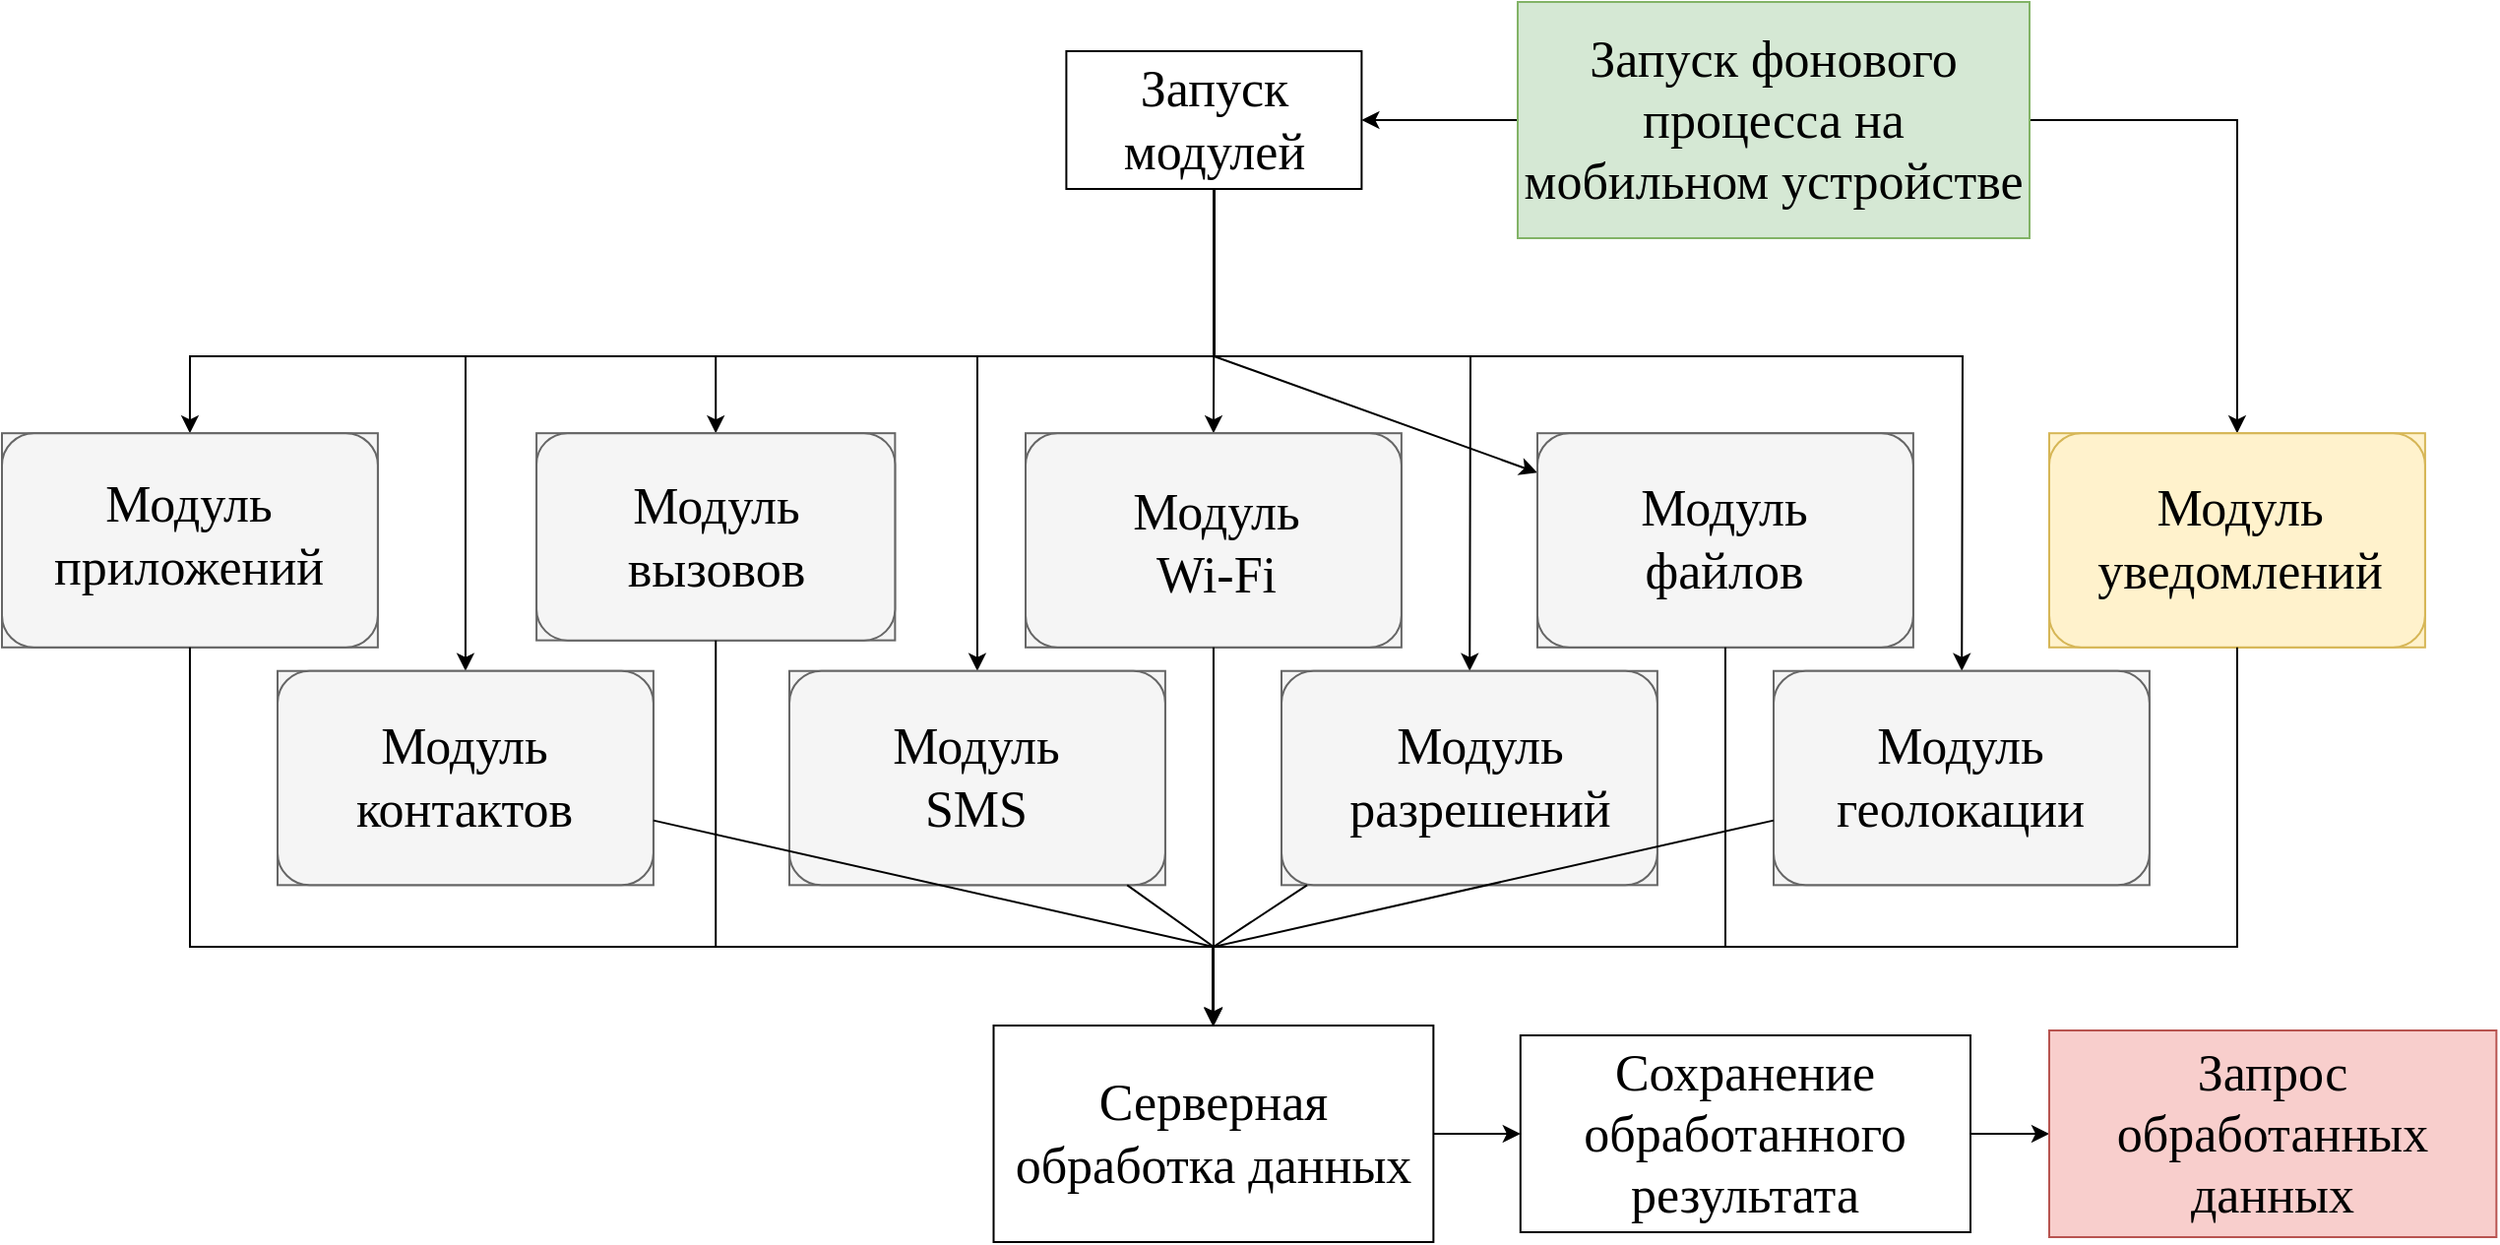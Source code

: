 <mxfile version="14.1.8" type="device"><diagram id="mnSUJkDrzFlQSvX6eg_O" name="Page-1"><mxGraphModel dx="3464" dy="1043" grid="1" gridSize="10" guides="1" tooltips="1" connect="1" arrows="1" fold="1" page="1" pageScale="1" pageWidth="827" pageHeight="1169" math="0" shadow="0"><root><mxCell id="0"/><mxCell id="1" parent="0"/><mxCell id="Rm19wtJj5US4--YuIwtq-92" style="edgeStyle=orthogonalEdgeStyle;rounded=0;orthogonalLoop=1;jettySize=auto;html=1;entryX=1;entryY=0.5;entryDx=0;entryDy=0;fontSize=26;fontFamily=Verdana;" parent="1" source="_tsb7AVyKGkSQwB7FCr1-1" target="-plFbZSpuo-o5r_M1Kf3-57" edge="1"><mxGeometry relative="1" as="geometry"/></mxCell><mxCell id="Rm19wtJj5US4--YuIwtq-93" style="edgeStyle=orthogonalEdgeStyle;rounded=0;orthogonalLoop=1;jettySize=auto;html=1;fontSize=26;fontFamily=Verdana;" parent="1" source="_tsb7AVyKGkSQwB7FCr1-1" target="Rm19wtJj5US4--YuIwtq-44" edge="1"><mxGeometry relative="1" as="geometry"/></mxCell><mxCell id="_tsb7AVyKGkSQwB7FCr1-1" value="&lt;font style=&quot;font-size: 26px;&quot;&gt;Запуск фонового процесса на мобильном устройстве&lt;/font&gt;" style="rounded=0;whiteSpace=wrap;html=1;spacing=2;fontSize=26;fontFamily=Verdana;fillColor=#d5e8d4;strokeColor=#82b366;" parent="1" vertex="1"><mxGeometry x="-590" y="20" width="260" height="120" as="geometry"/></mxCell><mxCell id="Rm19wtJj5US4--YuIwtq-96" style="edgeStyle=orthogonalEdgeStyle;rounded=0;orthogonalLoop=1;jettySize=auto;html=1;entryX=1;entryY=0.5;entryDx=0;entryDy=0;fontSize=26;fontFamily=Verdana;" parent="1" source="-plFbZSpuo-o5r_M1Kf3-57" target="Rm19wtJj5US4--YuIwtq-45" edge="1"><mxGeometry relative="1" as="geometry"/></mxCell><mxCell id="Rm19wtJj5US4--YuIwtq-97" style="edgeStyle=orthogonalEdgeStyle;rounded=0;orthogonalLoop=1;jettySize=auto;html=1;entryX=1;entryY=0.5;entryDx=0;entryDy=0;fontSize=26;fontFamily=Verdana;" parent="1" source="-plFbZSpuo-o5r_M1Kf3-57" target="Rm19wtJj5US4--YuIwtq-23" edge="1"><mxGeometry relative="1" as="geometry"><Array as="points"><mxPoint x="-744" y="200"/><mxPoint x="-997" y="200"/></Array></mxGeometry></mxCell><mxCell id="Rm19wtJj5US4--YuIwtq-98" style="edgeStyle=orthogonalEdgeStyle;rounded=0;orthogonalLoop=1;jettySize=auto;html=1;fontSize=26;fontFamily=Verdana;" parent="1" source="-plFbZSpuo-o5r_M1Kf3-57" target="Rm19wtJj5US4--YuIwtq-57" edge="1"><mxGeometry relative="1" as="geometry"><Array as="points"><mxPoint x="-744" y="200"/><mxPoint x="-484" y="200"/></Array></mxGeometry></mxCell><mxCell id="Rm19wtJj5US4--YuIwtq-99" style="edgeStyle=orthogonalEdgeStyle;rounded=0;orthogonalLoop=1;jettySize=auto;html=1;fontSize=26;fontFamily=Verdana;" parent="1" source="-plFbZSpuo-o5r_M1Kf3-57" target="Rm19wtJj5US4--YuIwtq-47" edge="1"><mxGeometry relative="1" as="geometry"><Array as="points"><mxPoint x="-744" y="200"/><mxPoint x="-364" y="200"/></Array></mxGeometry></mxCell><mxCell id="Rm19wtJj5US4--YuIwtq-100" style="edgeStyle=orthogonalEdgeStyle;rounded=0;orthogonalLoop=1;jettySize=auto;html=1;entryX=1;entryY=0.5;entryDx=0;entryDy=0;fontSize=26;fontFamily=Verdana;" parent="1" source="-plFbZSpuo-o5r_M1Kf3-57" target="-plFbZSpuo-o5r_M1Kf3-17" edge="1"><mxGeometry relative="1" as="geometry"><Array as="points"><mxPoint x="-744" y="200"/><mxPoint x="-1264" y="200"/></Array></mxGeometry></mxCell><mxCell id="Rm19wtJj5US4--YuIwtq-101" style="edgeStyle=orthogonalEdgeStyle;rounded=0;orthogonalLoop=1;jettySize=auto;html=1;entryX=1;entryY=0.5;entryDx=0;entryDy=0;fontSize=26;fontFamily=Verdana;" parent="1" source="-plFbZSpuo-o5r_M1Kf3-57" target="Rm19wtJj5US4--YuIwtq-55" edge="1"><mxGeometry relative="1" as="geometry"><Array as="points"><mxPoint x="-744" y="200"/><mxPoint x="-1124" y="200"/></Array></mxGeometry></mxCell><mxCell id="Rm19wtJj5US4--YuIwtq-102" style="edgeStyle=orthogonalEdgeStyle;rounded=0;orthogonalLoop=1;jettySize=auto;html=1;entryX=1;entryY=0.5;entryDx=0;entryDy=0;fontSize=26;fontFamily=Verdana;" parent="1" source="-plFbZSpuo-o5r_M1Kf3-57" target="Rm19wtJj5US4--YuIwtq-46" edge="1"><mxGeometry relative="1" as="geometry"><Array as="points"><mxPoint x="-744" y="200"/><mxPoint x="-864" y="200"/></Array></mxGeometry></mxCell><mxCell id="Rm19wtJj5US4--YuIwtq-103" style="edgeStyle=orthogonalEdgeStyle;rounded=0;orthogonalLoop=1;jettySize=auto;html=1;fontSize=26;fontFamily=Verdana;" parent="1" source="-plFbZSpuo-o5r_M1Kf3-57" target="Rm19wtJj5US4--YuIwtq-56" edge="1"><mxGeometry relative="1" as="geometry"><Array as="points"><mxPoint x="-744" y="200"/><mxPoint x="-614" y="200"/></Array></mxGeometry></mxCell><mxCell id="-plFbZSpuo-o5r_M1Kf3-57" value="&lt;font style=&quot;font-size: 26px;&quot;&gt;Запуск модулей&lt;/font&gt;" style="rounded=0;whiteSpace=wrap;html=1;spacing=2;fontSize=26;fontFamily=Verdana;" parent="1" vertex="1"><mxGeometry x="-819.3" y="45" width="150" height="70" as="geometry"/></mxCell><mxCell id="Rm19wtJj5US4--YuIwtq-104" style="edgeStyle=orthogonalEdgeStyle;rounded=0;orthogonalLoop=1;jettySize=auto;html=1;fontSize=26;fontFamily=Verdana;" parent="1" source="-plFbZSpuo-o5r_M1Kf3-58" target="-plFbZSpuo-o5r_M1Kf3-59" edge="1"><mxGeometry relative="1" as="geometry"/></mxCell><mxCell id="-plFbZSpuo-o5r_M1Kf3-58" value="&lt;font style=&quot;font-size: 26px;&quot;&gt;Серверная обработка данных&lt;/font&gt;" style="rounded=0;whiteSpace=wrap;html=1;spacing=2;fontSize=26;fontFamily=Verdana;" parent="1" vertex="1"><mxGeometry x="-856.25" y="540" width="223.43" height="110" as="geometry"/></mxCell><mxCell id="Rm19wtJj5US4--YuIwtq-109" style="edgeStyle=orthogonalEdgeStyle;rounded=0;orthogonalLoop=1;jettySize=auto;html=1;entryX=0;entryY=0.5;entryDx=0;entryDy=0;fontSize=26;fontFamily=Verdana;" parent="1" source="-plFbZSpuo-o5r_M1Kf3-59" target="-plFbZSpuo-o5r_M1Kf3-60" edge="1"><mxGeometry relative="1" as="geometry"/></mxCell><mxCell id="-plFbZSpuo-o5r_M1Kf3-59" value="Сохранение обработанного результата" style="rounded=0;whiteSpace=wrap;html=1;spacing=2;fontSize=26;fontFamily=Verdana;" parent="1" vertex="1"><mxGeometry x="-588.6" y="545" width="228.6" height="100" as="geometry"/></mxCell><mxCell id="-plFbZSpuo-o5r_M1Kf3-60" value="Запрос обработанных данных" style="rounded=0;whiteSpace=wrap;html=1;spacing=2;fontSize=26;fontFamily=Verdana;fillColor=#f8cecc;strokeColor=#b85450;" parent="1" vertex="1"><mxGeometry x="-320" y="542.5" width="227.18" height="105" as="geometry"/></mxCell><mxCell id="Rm19wtJj5US4--YuIwtq-50" value="" style="group;fontFamily=Verdana;fillColor=#f5f5f5;strokeColor=#666666;fontColor=#333333;" parent="1" vertex="1" connectable="0"><mxGeometry x="-1088.455" y="239.085" width="182.14" height="105.23" as="geometry"/></mxCell><mxCell id="Rm19wtJj5US4--YuIwtq-23" value="" style="rounded=1;whiteSpace=wrap;html=1;rotation=90;direction=west;spacing=2;fontSize=26;fontFamily=Verdana;fillColor=#f5f5f5;strokeColor=#666666;fontColor=#333333;" parent="Rm19wtJj5US4--YuIwtq-50" vertex="1"><mxGeometry x="38.455" y="-38.455" width="105.23" height="182.14" as="geometry"/></mxCell><mxCell id="-plFbZSpuo-o5r_M1Kf3-16" value="&lt;font style=&quot;font-size: 26px;&quot;&gt;Модуль вызовов&lt;/font&gt;" style="text;html=1;strokeColor=none;fillColor=none;align=center;verticalAlign=middle;whiteSpace=wrap;rounded=0;rotation=0;spacing=2;fontSize=26;fontFamily=Verdana;" parent="Rm19wtJj5US4--YuIwtq-50" vertex="1"><mxGeometry x="21.065" y="42.615" width="140" height="20" as="geometry"/></mxCell><mxCell id="Rm19wtJj5US4--YuIwtq-51" value="" style="group;fontFamily=Verdana;fillColor=#f5f5f5;strokeColor=#666666;fontColor=#333333;" parent="1" vertex="1" connectable="0"><mxGeometry x="-960" y="359.87" width="190.94" height="108.8" as="geometry"/></mxCell><mxCell id="Rm19wtJj5US4--YuIwtq-46" value="" style="rounded=1;whiteSpace=wrap;html=1;rotation=90;direction=west;spacing=2;fontSize=26;fontFamily=Verdana;fillColor=#f5f5f5;strokeColor=#666666;fontColor=#333333;" parent="Rm19wtJj5US4--YuIwtq-51" vertex="1"><mxGeometry x="41.07" y="-41.07" width="108.8" height="190.94" as="geometry"/></mxCell><mxCell id="_tsb7AVyKGkSQwB7FCr1-20" value="&lt;font style=&quot;font-size: 26px;&quot;&gt;Модуль SMS&lt;/font&gt;" style="text;html=1;strokeColor=none;fillColor=none;align=center;verticalAlign=middle;whiteSpace=wrap;rounded=0;rotation=0;spacing=2;fontSize=26;fontFamily=Verdana;" parent="Rm19wtJj5US4--YuIwtq-51" vertex="1"><mxGeometry x="25.47" y="44.4" width="140" height="20" as="geometry"/></mxCell><mxCell id="Rm19wtJj5US4--YuIwtq-52" value="" style="group;fontFamily=Verdana;fillColor=#f5f5f5;strokeColor=#666666;fontColor=#333333;" parent="1" vertex="1" connectable="0"><mxGeometry x="-840" y="239.09" width="190.94" height="108.8" as="geometry"/></mxCell><mxCell id="Rm19wtJj5US4--YuIwtq-45" value="" style="rounded=1;whiteSpace=wrap;html=1;rotation=90;direction=west;spacing=2;fontSize=26;fontFamily=Verdana;fillColor=#f5f5f5;strokeColor=#666666;fontColor=#333333;" parent="Rm19wtJj5US4--YuIwtq-52" vertex="1"><mxGeometry x="41.07" y="-41.07" width="108.8" height="190.94" as="geometry"/></mxCell><mxCell id="-plFbZSpuo-o5r_M1Kf3-11" value="&lt;font style=&quot;font-size: 26px&quot;&gt;Модуль&lt;br&gt;Wi-Fi&lt;/font&gt;" style="text;html=1;strokeColor=none;fillColor=none;align=center;verticalAlign=middle;whiteSpace=wrap;rounded=0;rotation=0;spacing=2;fontSize=26;fontFamily=Verdana;" parent="Rm19wtJj5US4--YuIwtq-52" vertex="1"><mxGeometry x="27.04" y="46.3" width="140" height="20" as="geometry"/></mxCell><mxCell id="Rm19wtJj5US4--YuIwtq-53" value="" style="group;fontFamily=Verdana;fillColor=#fff2cc;strokeColor=#d6b656;" parent="1" vertex="1" connectable="0"><mxGeometry x="-320" y="239.09" width="190.94" height="108.8" as="geometry"/></mxCell><mxCell id="Rm19wtJj5US4--YuIwtq-44" value="" style="rounded=1;whiteSpace=wrap;html=1;rotation=90;direction=west;spacing=2;fontSize=26;fontFamily=Verdana;fillColor=#fff2cc;strokeColor=#d6b656;" parent="Rm19wtJj5US4--YuIwtq-53" vertex="1"><mxGeometry x="41.07" y="-41.07" width="108.8" height="190.94" as="geometry"/></mxCell><mxCell id="-plFbZSpuo-o5r_M1Kf3-56" value="&lt;font style=&quot;font-size: 26px;&quot;&gt;Модуль уведомлений&lt;/font&gt;" style="text;html=1;strokeColor=none;fillColor=none;align=center;verticalAlign=middle;whiteSpace=wrap;rounded=0;rotation=0;spacing=2;fontSize=26;fontFamily=Verdana;" parent="Rm19wtJj5US4--YuIwtq-53" vertex="1"><mxGeometry x="27.04" y="44.4" width="140" height="20" as="geometry"/></mxCell><mxCell id="Rm19wtJj5US4--YuIwtq-54" value="" style="group;fontFamily=Verdana;fillColor=#f5f5f5;strokeColor=#666666;fontColor=#333333;" parent="1" vertex="1" connectable="0"><mxGeometry x="-1360" y="239.09" width="190.94" height="108.8" as="geometry"/></mxCell><mxCell id="-plFbZSpuo-o5r_M1Kf3-17" value="" style="rounded=1;whiteSpace=wrap;html=1;rotation=90;direction=west;spacing=2;fontSize=26;fontFamily=Verdana;fillColor=#f5f5f5;strokeColor=#666666;fontColor=#333333;" parent="Rm19wtJj5US4--YuIwtq-54" vertex="1"><mxGeometry x="41.07" y="-41.07" width="108.8" height="190.94" as="geometry"/></mxCell><mxCell id="-plFbZSpuo-o5r_M1Kf3-21" value="&lt;font style=&quot;font-size: 26px;&quot;&gt;Модуль приложений&lt;/font&gt;" style="text;html=1;strokeColor=none;fillColor=none;align=center;verticalAlign=middle;whiteSpace=wrap;rounded=0;rotation=0;spacing=2;fontSize=26;fontFamily=Verdana;" parent="Rm19wtJj5US4--YuIwtq-54" vertex="1"><mxGeometry x="25.47" y="41.58" width="140" height="20" as="geometry"/></mxCell><mxCell id="Rm19wtJj5US4--YuIwtq-59" value="" style="group;fontFamily=Verdana;fillColor=#f5f5f5;strokeColor=#666666;fontColor=#333333;" parent="1" vertex="1" connectable="0"><mxGeometry x="-1220" y="359.87" width="190.94" height="108.8" as="geometry"/></mxCell><mxCell id="Rm19wtJj5US4--YuIwtq-55" value="" style="rounded=1;whiteSpace=wrap;html=1;rotation=90;direction=west;spacing=2;fontSize=26;fontFamily=Verdana;fillColor=#f5f5f5;strokeColor=#666666;fontColor=#333333;" parent="Rm19wtJj5US4--YuIwtq-59" vertex="1"><mxGeometry x="41.07" y="-41.07" width="108.8" height="190.94" as="geometry"/></mxCell><mxCell id="-plFbZSpuo-o5r_M1Kf3-26" value="&lt;font style=&quot;font-size: 26px;&quot;&gt;Модуль контактов&lt;/font&gt;" style="text;html=1;strokeColor=none;fillColor=none;align=center;verticalAlign=middle;whiteSpace=wrap;rounded=0;rotation=0;spacing=2;fontSize=26;fontFamily=Verdana;" parent="Rm19wtJj5US4--YuIwtq-59" vertex="1"><mxGeometry x="25.47" y="44.4" width="140" height="20" as="geometry"/></mxCell><mxCell id="Rm19wtJj5US4--YuIwtq-61" value="" style="group;fontFamily=Verdana;fillColor=#f5f5f5;strokeColor=#666666;fontColor=#333333;" parent="1" vertex="1" connectable="0"><mxGeometry x="-460" y="359.87" width="190.94" height="108.8" as="geometry"/></mxCell><mxCell id="Rm19wtJj5US4--YuIwtq-47" value="" style="rounded=1;whiteSpace=wrap;html=1;rotation=90;direction=west;spacing=2;fontSize=26;fontFamily=Verdana;fillColor=#f5f5f5;strokeColor=#666666;fontColor=#333333;" parent="Rm19wtJj5US4--YuIwtq-61" vertex="1"><mxGeometry x="41.07" y="-41.07" width="108.8" height="190.94" as="geometry"/></mxCell><mxCell id="-plFbZSpuo-o5r_M1Kf3-6" value="&lt;font style=&quot;font-size: 26px;&quot;&gt;Модуль геолокации&lt;/font&gt;" style="text;html=1;strokeColor=none;fillColor=none;align=center;verticalAlign=middle;whiteSpace=wrap;rounded=0;rotation=0;spacing=2;fontSize=26;fontFamily=Verdana;" parent="Rm19wtJj5US4--YuIwtq-61" vertex="1"><mxGeometry x="25.47" y="44.4" width="140" height="20" as="geometry"/></mxCell><mxCell id="Rm19wtJj5US4--YuIwtq-62" value="" style="group;fontFamily=Verdana;fillColor=#f5f5f5;strokeColor=#666666;fontColor=#333333;" parent="1" vertex="1" connectable="0"><mxGeometry x="-710" y="359.87" width="190.94" height="108.8" as="geometry"/></mxCell><mxCell id="Rm19wtJj5US4--YuIwtq-56" value="" style="rounded=1;whiteSpace=wrap;html=1;rotation=90;direction=west;spacing=2;fontSize=26;fontFamily=Verdana;fillColor=#f5f5f5;strokeColor=#666666;fontColor=#333333;" parent="Rm19wtJj5US4--YuIwtq-62" vertex="1"><mxGeometry x="41.07" y="-41.07" width="108.8" height="190.94" as="geometry"/></mxCell><mxCell id="-plFbZSpuo-o5r_M1Kf3-51" value="&lt;font style=&quot;font-size: 26px;&quot;&gt;Модуль разрешений&lt;/font&gt;" style="text;html=1;strokeColor=none;fillColor=none;align=center;verticalAlign=middle;whiteSpace=wrap;rounded=0;rotation=0;spacing=2;fontSize=26;fontFamily=Verdana;" parent="Rm19wtJj5US4--YuIwtq-62" vertex="1"><mxGeometry x="31.07" y="44.4" width="140" height="20" as="geometry"/></mxCell><mxCell id="Rm19wtJj5US4--YuIwtq-63" value="" style="group;fontFamily=Verdana;fillColor=#f5f5f5;strokeColor=#666666;fontColor=#333333;" parent="1" vertex="1" connectable="0"><mxGeometry x="-580.0" y="239.09" width="190.94" height="108.8" as="geometry"/></mxCell><mxCell id="Rm19wtJj5US4--YuIwtq-57" value="" style="rounded=1;whiteSpace=wrap;html=1;rotation=90;direction=west;spacing=2;fontSize=26;fontFamily=Verdana;fillColor=#f5f5f5;strokeColor=#666666;fontColor=#333333;" parent="Rm19wtJj5US4--YuIwtq-63" vertex="1"><mxGeometry x="41.07" y="-41.07" width="108.8" height="190.94" as="geometry"/></mxCell><mxCell id="-plFbZSpuo-o5r_M1Kf3-46" value="&lt;font style=&quot;font-size: 26px;&quot;&gt;Модуль файлов&lt;/font&gt;" style="text;html=1;strokeColor=none;fillColor=none;align=center;verticalAlign=middle;whiteSpace=wrap;rounded=0;rotation=0;spacing=2;fontSize=26;fontFamily=Verdana;" parent="Rm19wtJj5US4--YuIwtq-63" vertex="1"><mxGeometry x="25.47" y="44.4" width="140" height="20" as="geometry"/></mxCell><mxCell id="Rm19wtJj5US4--YuIwtq-83" style="edgeStyle=orthogonalEdgeStyle;rounded=0;orthogonalLoop=1;jettySize=auto;html=1;entryX=0.5;entryY=0;entryDx=0;entryDy=0;fontSize=26;fontFamily=Verdana;" parent="1" source="-plFbZSpuo-o5r_M1Kf3-17" target="-plFbZSpuo-o5r_M1Kf3-58" edge="1"><mxGeometry relative="1" as="geometry"><Array as="points"><mxPoint x="-1264" y="500"/><mxPoint x="-744" y="500"/></Array></mxGeometry></mxCell><mxCell id="Rm19wtJj5US4--YuIwtq-84" style="edgeStyle=orthogonalEdgeStyle;rounded=0;orthogonalLoop=1;jettySize=auto;html=1;entryX=0.5;entryY=0;entryDx=0;entryDy=0;fontSize=26;fontFamily=Verdana;" parent="1" source="Rm19wtJj5US4--YuIwtq-55" target="-plFbZSpuo-o5r_M1Kf3-58" edge="1"><mxGeometry relative="1" as="geometry"><Array as="points"><mxPoint x="-1124" y="500"/><mxPoint x="-744" y="500"/></Array></mxGeometry></mxCell><mxCell id="Rm19wtJj5US4--YuIwtq-85" style="edgeStyle=orthogonalEdgeStyle;rounded=0;orthogonalLoop=1;jettySize=auto;html=1;entryX=0.5;entryY=0;entryDx=0;entryDy=0;fontSize=26;fontFamily=Verdana;" parent="1" source="Rm19wtJj5US4--YuIwtq-56" target="-plFbZSpuo-o5r_M1Kf3-58" edge="1"><mxGeometry relative="1" as="geometry"><Array as="points"><mxPoint x="-614" y="500"/><mxPoint x="-744" y="500"/></Array></mxGeometry></mxCell><mxCell id="Rm19wtJj5US4--YuIwtq-86" style="edgeStyle=orthogonalEdgeStyle;rounded=0;orthogonalLoop=1;jettySize=auto;html=1;entryX=0.5;entryY=0;entryDx=0;entryDy=0;fontSize=26;fontFamily=Verdana;" parent="1" source="Rm19wtJj5US4--YuIwtq-47" target="-plFbZSpuo-o5r_M1Kf3-58" edge="1"><mxGeometry relative="1" as="geometry"><Array as="points"><mxPoint x="-364" y="500"/><mxPoint x="-744" y="500"/></Array></mxGeometry></mxCell><mxCell id="Rm19wtJj5US4--YuIwtq-87" style="edgeStyle=orthogonalEdgeStyle;rounded=0;orthogonalLoop=1;jettySize=auto;html=1;entryX=0.5;entryY=0;entryDx=0;entryDy=0;fontSize=26;fontFamily=Verdana;" parent="1" source="Rm19wtJj5US4--YuIwtq-44" target="-plFbZSpuo-o5r_M1Kf3-58" edge="1"><mxGeometry relative="1" as="geometry"><Array as="points"><mxPoint x="-224" y="500"/><mxPoint x="-744" y="500"/></Array></mxGeometry></mxCell><mxCell id="Rm19wtJj5US4--YuIwtq-88" style="edgeStyle=orthogonalEdgeStyle;rounded=0;orthogonalLoop=1;jettySize=auto;html=1;entryX=0.5;entryY=0;entryDx=0;entryDy=0;fontSize=26;fontFamily=Verdana;" parent="1" source="Rm19wtJj5US4--YuIwtq-57" target="-plFbZSpuo-o5r_M1Kf3-58" edge="1"><mxGeometry relative="1" as="geometry"><Array as="points"><mxPoint x="-484" y="500"/><mxPoint x="-744" y="500"/></Array></mxGeometry></mxCell><mxCell id="Rm19wtJj5US4--YuIwtq-89" style="edgeStyle=orthogonalEdgeStyle;rounded=0;orthogonalLoop=1;jettySize=auto;html=1;entryX=0.5;entryY=0;entryDx=0;entryDy=0;fontSize=26;fontFamily=Verdana;" parent="1" source="Rm19wtJj5US4--YuIwtq-46" target="-plFbZSpuo-o5r_M1Kf3-58" edge="1"><mxGeometry relative="1" as="geometry"><Array as="points"><mxPoint x="-864" y="500"/><mxPoint x="-744" y="500"/></Array></mxGeometry></mxCell><mxCell id="Rm19wtJj5US4--YuIwtq-90" style="edgeStyle=orthogonalEdgeStyle;rounded=0;orthogonalLoop=1;jettySize=auto;html=1;fontSize=26;fontFamily=Verdana;" parent="1" source="Rm19wtJj5US4--YuIwtq-45" edge="1"><mxGeometry relative="1" as="geometry"><mxPoint x="-744.53" y="540" as="targetPoint"/></mxGeometry></mxCell><mxCell id="Rm19wtJj5US4--YuIwtq-91" style="edgeStyle=orthogonalEdgeStyle;rounded=0;orthogonalLoop=1;jettySize=auto;html=1;fontSize=26;fontFamily=Verdana;" parent="1" source="Rm19wtJj5US4--YuIwtq-23" target="-plFbZSpuo-o5r_M1Kf3-58" edge="1"><mxGeometry relative="1" as="geometry"><Array as="points"><mxPoint x="-997" y="500"/><mxPoint x="-745" y="500"/></Array></mxGeometry></mxCell></root></mxGraphModel></diagram></mxfile>